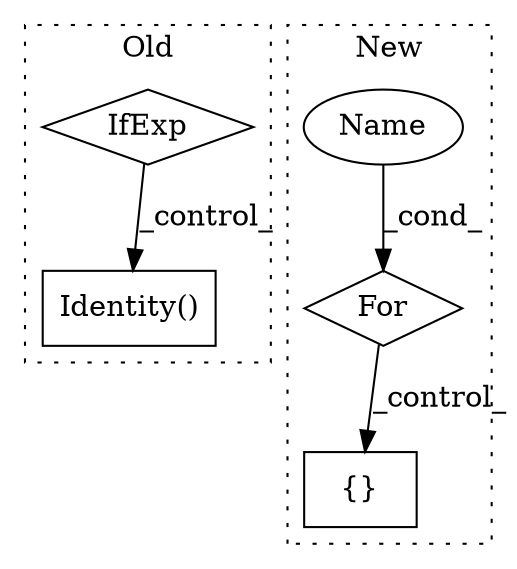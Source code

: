 digraph G {
subgraph cluster0 {
1 [label="Identity()" a="75" s="5362" l="13" shape="box"];
3 [label="IfExp" a="51" s="5334,5356" l="4,6" shape="diamond"];
label = "Old";
style="dotted";
}
subgraph cluster1 {
2 [label="For" a="107" s="5272,5311" l="4,14" shape="diamond"];
4 [label="{}" a="59" s="5354,5469" l="18,0" shape="box"];
5 [label="Name" a="87" s="5281" l="1" shape="ellipse"];
label = "New";
style="dotted";
}
2 -> 4 [label="_control_"];
3 -> 1 [label="_control_"];
5 -> 2 [label="_cond_"];
}